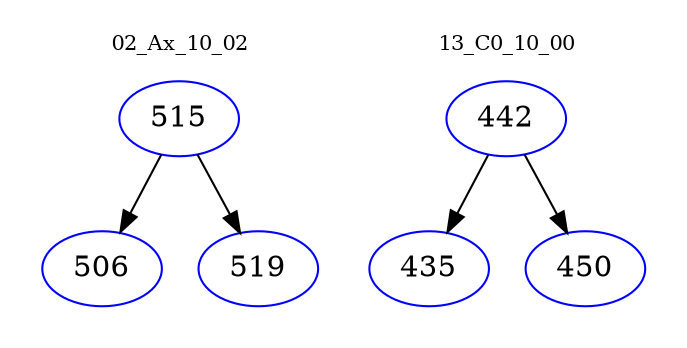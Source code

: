 digraph{
subgraph cluster_0 {
color = white
label = "02_Ax_10_02";
fontsize=10;
T0_515 [label="515", color="blue"]
T0_515 -> T0_506 [color="black"]
T0_506 [label="506", color="blue"]
T0_515 -> T0_519 [color="black"]
T0_519 [label="519", color="blue"]
}
subgraph cluster_1 {
color = white
label = "13_C0_10_00";
fontsize=10;
T1_442 [label="442", color="blue"]
T1_442 -> T1_435 [color="black"]
T1_435 [label="435", color="blue"]
T1_442 -> T1_450 [color="black"]
T1_450 [label="450", color="blue"]
}
}
